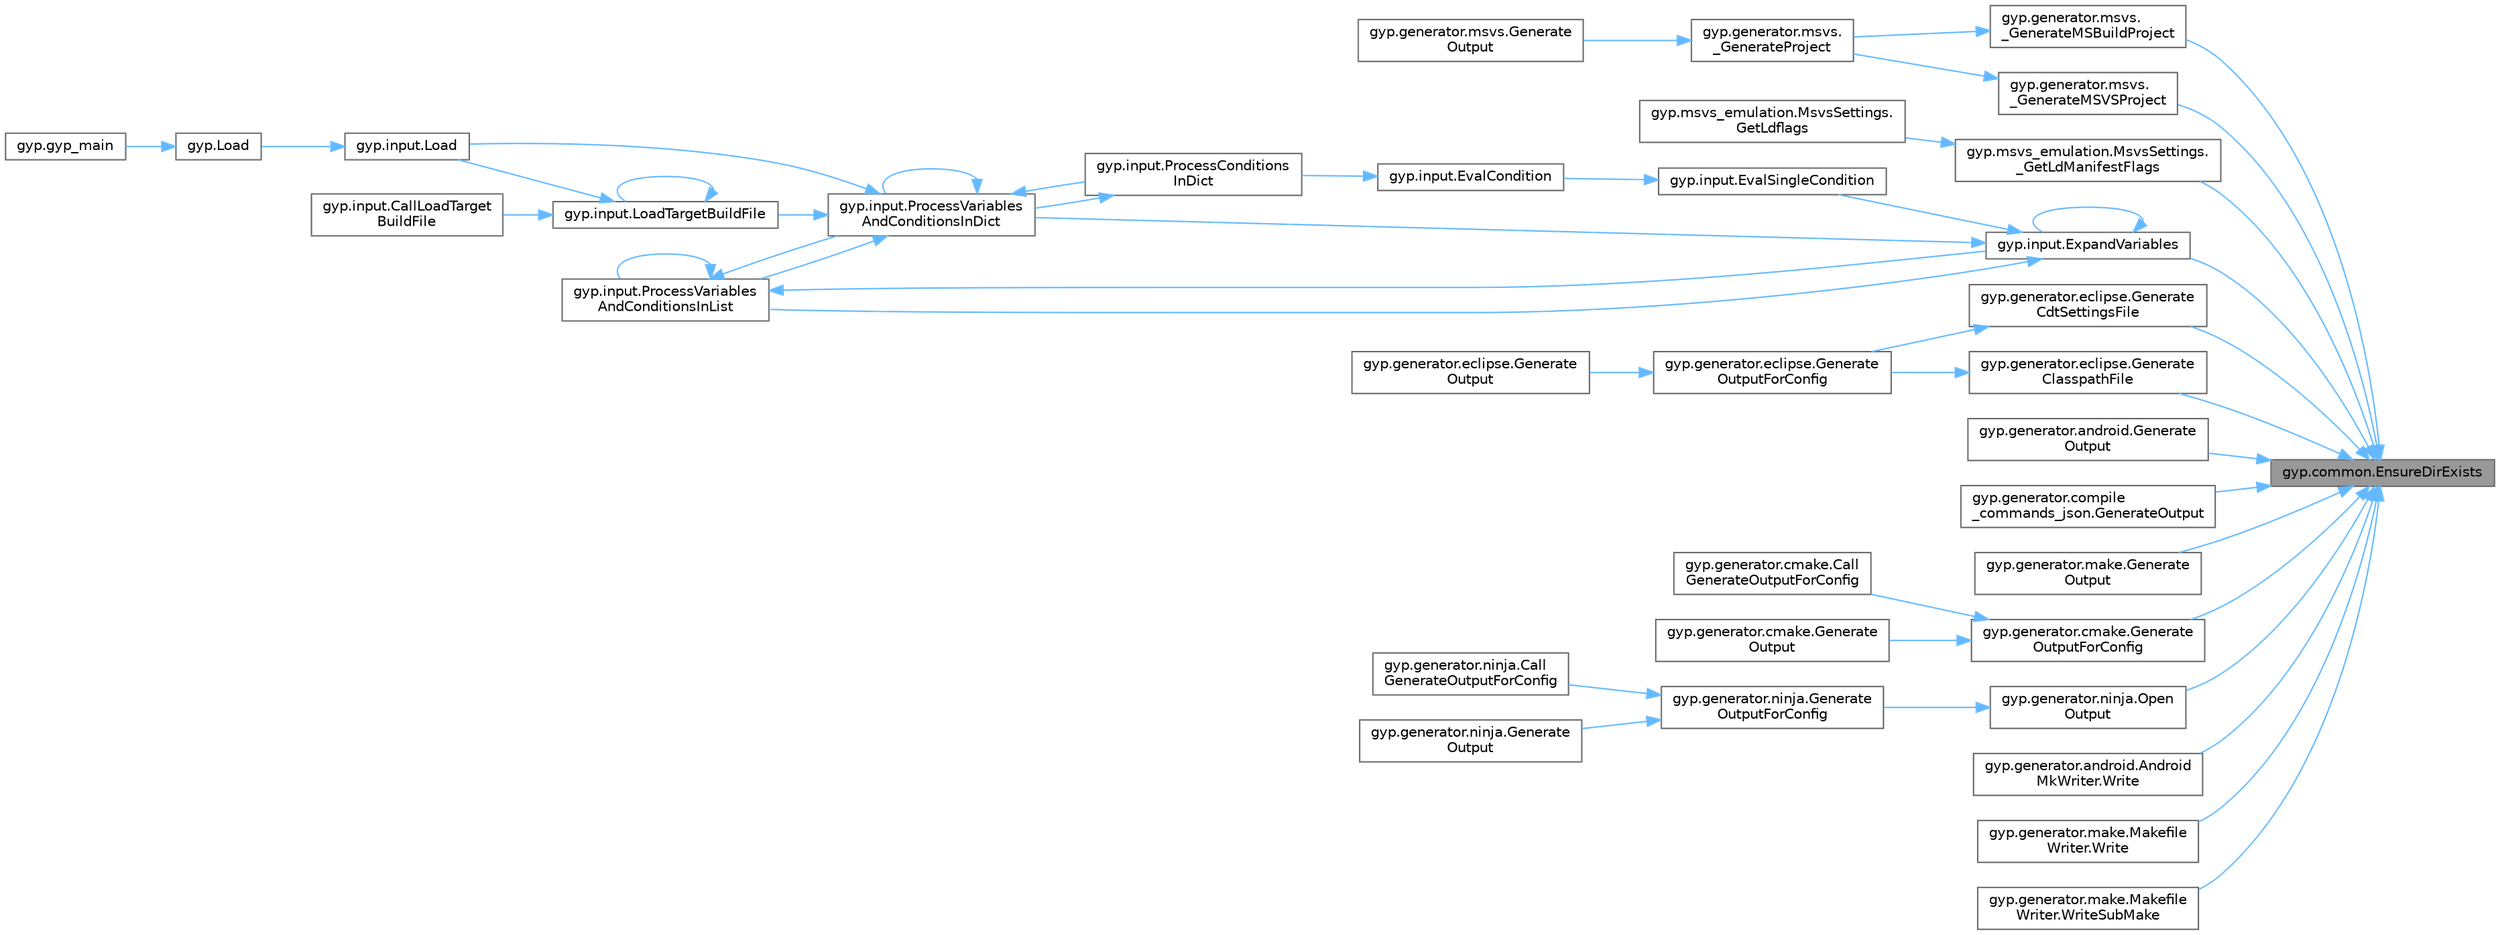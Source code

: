 digraph "gyp.common.EnsureDirExists"
{
 // LATEX_PDF_SIZE
  bgcolor="transparent";
  edge [fontname=Helvetica,fontsize=10,labelfontname=Helvetica,labelfontsize=10];
  node [fontname=Helvetica,fontsize=10,shape=box,height=0.2,width=0.4];
  rankdir="RL";
  Node1 [id="Node000001",label="gyp.common.EnsureDirExists",height=0.2,width=0.4,color="gray40", fillcolor="grey60", style="filled", fontcolor="black",tooltip=" "];
  Node1 -> Node2 [id="edge93_Node000001_Node000002",dir="back",color="steelblue1",style="solid",tooltip=" "];
  Node2 [id="Node000002",label="gyp.generator.msvs.\l_GenerateMSBuildProject",height=0.2,width=0.4,color="grey40", fillcolor="white", style="filled",URL="$namespacegyp_1_1generator_1_1msvs.html#aeb1077579205b1c7411346014477ad84",tooltip=" "];
  Node2 -> Node3 [id="edge94_Node000002_Node000003",dir="back",color="steelblue1",style="solid",tooltip=" "];
  Node3 [id="Node000003",label="gyp.generator.msvs.\l_GenerateProject",height=0.2,width=0.4,color="grey40", fillcolor="white", style="filled",URL="$namespacegyp_1_1generator_1_1msvs.html#ae09f81b7e8fe941859ba514b2f705e15",tooltip=" "];
  Node3 -> Node4 [id="edge95_Node000003_Node000004",dir="back",color="steelblue1",style="solid",tooltip=" "];
  Node4 [id="Node000004",label="gyp.generator.msvs.Generate\lOutput",height=0.2,width=0.4,color="grey40", fillcolor="white", style="filled",URL="$namespacegyp_1_1generator_1_1msvs.html#a21d574f84e4435e486de18fb7df08225",tooltip=" "];
  Node1 -> Node5 [id="edge96_Node000001_Node000005",dir="back",color="steelblue1",style="solid",tooltip=" "];
  Node5 [id="Node000005",label="gyp.generator.msvs.\l_GenerateMSVSProject",height=0.2,width=0.4,color="grey40", fillcolor="white", style="filled",URL="$namespacegyp_1_1generator_1_1msvs.html#a268d226163f5e4919aaec418830d5cd7",tooltip=" "];
  Node5 -> Node3 [id="edge97_Node000005_Node000003",dir="back",color="steelblue1",style="solid",tooltip=" "];
  Node1 -> Node6 [id="edge98_Node000001_Node000006",dir="back",color="steelblue1",style="solid",tooltip=" "];
  Node6 [id="Node000006",label="gyp.msvs_emulation.MsvsSettings.\l_GetLdManifestFlags",height=0.2,width=0.4,color="grey40", fillcolor="white", style="filled",URL="$classgyp_1_1msvs__emulation_1_1_msvs_settings.html#a9357a4e78b7d06016f439d49eab23cec",tooltip=" "];
  Node6 -> Node7 [id="edge99_Node000006_Node000007",dir="back",color="steelblue1",style="solid",tooltip=" "];
  Node7 [id="Node000007",label="gyp.msvs_emulation.MsvsSettings.\lGetLdflags",height=0.2,width=0.4,color="grey40", fillcolor="white", style="filled",URL="$classgyp_1_1msvs__emulation_1_1_msvs_settings.html#a54027f4ef43a19a27d999e0266851c50",tooltip=" "];
  Node1 -> Node8 [id="edge100_Node000001_Node000008",dir="back",color="steelblue1",style="solid",tooltip=" "];
  Node8 [id="Node000008",label="gyp.input.ExpandVariables",height=0.2,width=0.4,color="grey40", fillcolor="white", style="filled",URL="$namespacegyp_1_1input.html#a5a76133b36dc35144a6a0aa73c3eb6b1",tooltip=" "];
  Node8 -> Node9 [id="edge101_Node000008_Node000009",dir="back",color="steelblue1",style="solid",tooltip=" "];
  Node9 [id="Node000009",label="gyp.input.EvalSingleCondition",height=0.2,width=0.4,color="grey40", fillcolor="white", style="filled",URL="$namespacegyp_1_1input.html#a6e5ae1ee740658967284d9b066103301",tooltip=" "];
  Node9 -> Node10 [id="edge102_Node000009_Node000010",dir="back",color="steelblue1",style="solid",tooltip=" "];
  Node10 [id="Node000010",label="gyp.input.EvalCondition",height=0.2,width=0.4,color="grey40", fillcolor="white", style="filled",URL="$namespacegyp_1_1input.html#a45cb1ad5ab2c335c25578dd840ea9b37",tooltip=" "];
  Node10 -> Node11 [id="edge103_Node000010_Node000011",dir="back",color="steelblue1",style="solid",tooltip=" "];
  Node11 [id="Node000011",label="gyp.input.ProcessConditions\lInDict",height=0.2,width=0.4,color="grey40", fillcolor="white", style="filled",URL="$namespacegyp_1_1input.html#ae8e415a4784b37bae55b0d6660d956ee",tooltip=" "];
  Node11 -> Node12 [id="edge104_Node000011_Node000012",dir="back",color="steelblue1",style="solid",tooltip=" "];
  Node12 [id="Node000012",label="gyp.input.ProcessVariables\lAndConditionsInDict",height=0.2,width=0.4,color="grey40", fillcolor="white", style="filled",URL="$namespacegyp_1_1input.html#a320a7bb6191244f384cafe414b535bce",tooltip=" "];
  Node12 -> Node13 [id="edge105_Node000012_Node000013",dir="back",color="steelblue1",style="solid",tooltip=" "];
  Node13 [id="Node000013",label="gyp.input.Load",height=0.2,width=0.4,color="grey40", fillcolor="white", style="filled",URL="$namespacegyp_1_1input.html#ad90e79d4281c183f60968ae564a1a8b7",tooltip=" "];
  Node13 -> Node14 [id="edge106_Node000013_Node000014",dir="back",color="steelblue1",style="solid",tooltip=" "];
  Node14 [id="Node000014",label="gyp.Load",height=0.2,width=0.4,color="grey40", fillcolor="white", style="filled",URL="$namespacegyp.html#a0bc64fed18f77300277d691e72844798",tooltip=" "];
  Node14 -> Node15 [id="edge107_Node000014_Node000015",dir="back",color="steelblue1",style="solid",tooltip=" "];
  Node15 [id="Node000015",label="gyp.gyp_main",height=0.2,width=0.4,color="grey40", fillcolor="white", style="filled",URL="$namespacegyp.html#ad232b957228659b1c62ea8bb0e317901",tooltip=" "];
  Node12 -> Node16 [id="edge108_Node000012_Node000016",dir="back",color="steelblue1",style="solid",tooltip=" "];
  Node16 [id="Node000016",label="gyp.input.LoadTargetBuildFile",height=0.2,width=0.4,color="grey40", fillcolor="white", style="filled",URL="$namespacegyp_1_1input.html#a38b92f970d0c3fd3dc46270551165908",tooltip=" "];
  Node16 -> Node17 [id="edge109_Node000016_Node000017",dir="back",color="steelblue1",style="solid",tooltip=" "];
  Node17 [id="Node000017",label="gyp.input.CallLoadTarget\lBuildFile",height=0.2,width=0.4,color="grey40", fillcolor="white", style="filled",URL="$namespacegyp_1_1input.html#abda17efe6ce93f08fa61eb5d58b9ef22",tooltip=" "];
  Node16 -> Node13 [id="edge110_Node000016_Node000013",dir="back",color="steelblue1",style="solid",tooltip=" "];
  Node16 -> Node16 [id="edge111_Node000016_Node000016",dir="back",color="steelblue1",style="solid",tooltip=" "];
  Node12 -> Node11 [id="edge112_Node000012_Node000011",dir="back",color="steelblue1",style="solid",tooltip=" "];
  Node12 -> Node12 [id="edge113_Node000012_Node000012",dir="back",color="steelblue1",style="solid",tooltip=" "];
  Node12 -> Node18 [id="edge114_Node000012_Node000018",dir="back",color="steelblue1",style="solid",tooltip=" "];
  Node18 [id="Node000018",label="gyp.input.ProcessVariables\lAndConditionsInList",height=0.2,width=0.4,color="grey40", fillcolor="white", style="filled",URL="$namespacegyp_1_1input.html#a87eefb82a85e2ad2143a865f42458f50",tooltip=" "];
  Node18 -> Node8 [id="edge115_Node000018_Node000008",dir="back",color="steelblue1",style="solid",tooltip=" "];
  Node18 -> Node12 [id="edge116_Node000018_Node000012",dir="back",color="steelblue1",style="solid",tooltip=" "];
  Node18 -> Node18 [id="edge117_Node000018_Node000018",dir="back",color="steelblue1",style="solid",tooltip=" "];
  Node8 -> Node8 [id="edge118_Node000008_Node000008",dir="back",color="steelblue1",style="solid",tooltip=" "];
  Node8 -> Node12 [id="edge119_Node000008_Node000012",dir="back",color="steelblue1",style="solid",tooltip=" "];
  Node8 -> Node18 [id="edge120_Node000008_Node000018",dir="back",color="steelblue1",style="solid",tooltip=" "];
  Node1 -> Node19 [id="edge121_Node000001_Node000019",dir="back",color="steelblue1",style="solid",tooltip=" "];
  Node19 [id="Node000019",label="gyp.generator.eclipse.Generate\lCdtSettingsFile",height=0.2,width=0.4,color="grey40", fillcolor="white", style="filled",URL="$namespacegyp_1_1generator_1_1eclipse.html#a816601ea9ef13db7098f189a8ec8ba1f",tooltip=" "];
  Node19 -> Node20 [id="edge122_Node000019_Node000020",dir="back",color="steelblue1",style="solid",tooltip=" "];
  Node20 [id="Node000020",label="gyp.generator.eclipse.Generate\lOutputForConfig",height=0.2,width=0.4,color="grey40", fillcolor="white", style="filled",URL="$namespacegyp_1_1generator_1_1eclipse.html#a95a945d403e410c59893f9b22b4255f2",tooltip=" "];
  Node20 -> Node21 [id="edge123_Node000020_Node000021",dir="back",color="steelblue1",style="solid",tooltip=" "];
  Node21 [id="Node000021",label="gyp.generator.eclipse.Generate\lOutput",height=0.2,width=0.4,color="grey40", fillcolor="white", style="filled",URL="$namespacegyp_1_1generator_1_1eclipse.html#a3aea6ead55d354cce2b82f3244cd3e8a",tooltip=" "];
  Node1 -> Node22 [id="edge124_Node000001_Node000022",dir="back",color="steelblue1",style="solid",tooltip=" "];
  Node22 [id="Node000022",label="gyp.generator.eclipse.Generate\lClasspathFile",height=0.2,width=0.4,color="grey40", fillcolor="white", style="filled",URL="$namespacegyp_1_1generator_1_1eclipse.html#af3dc5b6cb98116253e3a2f219e3b0143",tooltip=" "];
  Node22 -> Node20 [id="edge125_Node000022_Node000020",dir="back",color="steelblue1",style="solid",tooltip=" "];
  Node1 -> Node23 [id="edge126_Node000001_Node000023",dir="back",color="steelblue1",style="solid",tooltip=" "];
  Node23 [id="Node000023",label="gyp.generator.android.Generate\lOutput",height=0.2,width=0.4,color="grey40", fillcolor="white", style="filled",URL="$namespacegyp_1_1generator_1_1android.html#a3321c09c0805323dff9201c1c5968c57",tooltip=" "];
  Node1 -> Node24 [id="edge127_Node000001_Node000024",dir="back",color="steelblue1",style="solid",tooltip=" "];
  Node24 [id="Node000024",label="gyp.generator.compile\l_commands_json.GenerateOutput",height=0.2,width=0.4,color="grey40", fillcolor="white", style="filled",URL="$namespacegyp_1_1generator_1_1compile__commands__json.html#aa8678a61e33a0648e66e79e106b41fed",tooltip=" "];
  Node1 -> Node25 [id="edge128_Node000001_Node000025",dir="back",color="steelblue1",style="solid",tooltip=" "];
  Node25 [id="Node000025",label="gyp.generator.make.Generate\lOutput",height=0.2,width=0.4,color="grey40", fillcolor="white", style="filled",URL="$namespacegyp_1_1generator_1_1make.html#a98f6f46304d221957e1f6767c8d47266",tooltip=" "];
  Node1 -> Node26 [id="edge129_Node000001_Node000026",dir="back",color="steelblue1",style="solid",tooltip=" "];
  Node26 [id="Node000026",label="gyp.generator.cmake.Generate\lOutputForConfig",height=0.2,width=0.4,color="grey40", fillcolor="white", style="filled",URL="$namespacegyp_1_1generator_1_1cmake.html#a165dcf6424838a1400df19070be8b2ff",tooltip=" "];
  Node26 -> Node27 [id="edge130_Node000026_Node000027",dir="back",color="steelblue1",style="solid",tooltip=" "];
  Node27 [id="Node000027",label="gyp.generator.cmake.Call\lGenerateOutputForConfig",height=0.2,width=0.4,color="grey40", fillcolor="white", style="filled",URL="$namespacegyp_1_1generator_1_1cmake.html#adf0ee6fbcd0833c9f6b2023f1e38a92b",tooltip=" "];
  Node26 -> Node28 [id="edge131_Node000026_Node000028",dir="back",color="steelblue1",style="solid",tooltip=" "];
  Node28 [id="Node000028",label="gyp.generator.cmake.Generate\lOutput",height=0.2,width=0.4,color="grey40", fillcolor="white", style="filled",URL="$namespacegyp_1_1generator_1_1cmake.html#af5d8157ae03ee9d229bf36a2e99d7dec",tooltip=" "];
  Node1 -> Node29 [id="edge132_Node000001_Node000029",dir="back",color="steelblue1",style="solid",tooltip=" "];
  Node29 [id="Node000029",label="gyp.generator.ninja.Open\lOutput",height=0.2,width=0.4,color="grey40", fillcolor="white", style="filled",URL="$namespacegyp_1_1generator_1_1ninja.html#a92eeb5cfd026631615c5678afa54d162",tooltip=" "];
  Node29 -> Node30 [id="edge133_Node000029_Node000030",dir="back",color="steelblue1",style="solid",tooltip=" "];
  Node30 [id="Node000030",label="gyp.generator.ninja.Generate\lOutputForConfig",height=0.2,width=0.4,color="grey40", fillcolor="white", style="filled",URL="$namespacegyp_1_1generator_1_1ninja.html#ae725b232455eaaa660dee42d4a8050dd",tooltip=" "];
  Node30 -> Node31 [id="edge134_Node000030_Node000031",dir="back",color="steelblue1",style="solid",tooltip=" "];
  Node31 [id="Node000031",label="gyp.generator.ninja.Call\lGenerateOutputForConfig",height=0.2,width=0.4,color="grey40", fillcolor="white", style="filled",URL="$namespacegyp_1_1generator_1_1ninja.html#af507181e3cec515e9d31e4744a614af2",tooltip=" "];
  Node30 -> Node32 [id="edge135_Node000030_Node000032",dir="back",color="steelblue1",style="solid",tooltip=" "];
  Node32 [id="Node000032",label="gyp.generator.ninja.Generate\lOutput",height=0.2,width=0.4,color="grey40", fillcolor="white", style="filled",URL="$namespacegyp_1_1generator_1_1ninja.html#aaaff503be15aaede183a37e4681ef7ca",tooltip=" "];
  Node1 -> Node33 [id="edge136_Node000001_Node000033",dir="back",color="steelblue1",style="solid",tooltip=" "];
  Node33 [id="Node000033",label="gyp.generator.android.Android\lMkWriter.Write",height=0.2,width=0.4,color="grey40", fillcolor="white", style="filled",URL="$classgyp_1_1generator_1_1android_1_1_android_mk_writer.html#a63ff918383cbe761c4a0e8c7b1ec95f3",tooltip=" "];
  Node1 -> Node34 [id="edge137_Node000001_Node000034",dir="back",color="steelblue1",style="solid",tooltip=" "];
  Node34 [id="Node000034",label="gyp.generator.make.Makefile\lWriter.Write",height=0.2,width=0.4,color="grey40", fillcolor="white", style="filled",URL="$classgyp_1_1generator_1_1make_1_1_makefile_writer.html#a746e8cbbf9c58be573593d9fb878f4a7",tooltip=" "];
  Node1 -> Node35 [id="edge138_Node000001_Node000035",dir="back",color="steelblue1",style="solid",tooltip=" "];
  Node35 [id="Node000035",label="gyp.generator.make.Makefile\lWriter.WriteSubMake",height=0.2,width=0.4,color="grey40", fillcolor="white", style="filled",URL="$classgyp_1_1generator_1_1make_1_1_makefile_writer.html#ad2cdd7583362982b6563b3b655066da9",tooltip=" "];
}
